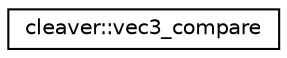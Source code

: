 digraph "Graphical Class Hierarchy"
{
  edge [fontname="Helvetica",fontsize="10",labelfontname="Helvetica",labelfontsize="10"];
  node [fontname="Helvetica",fontsize="10",shape=record];
  rankdir="LR";
  Node1 [label="cleaver::vec3_compare",height=0.2,width=0.4,color="black", fillcolor="white", style="filled",URL="$classcleaver_1_1vec3__compare.html"];
}
